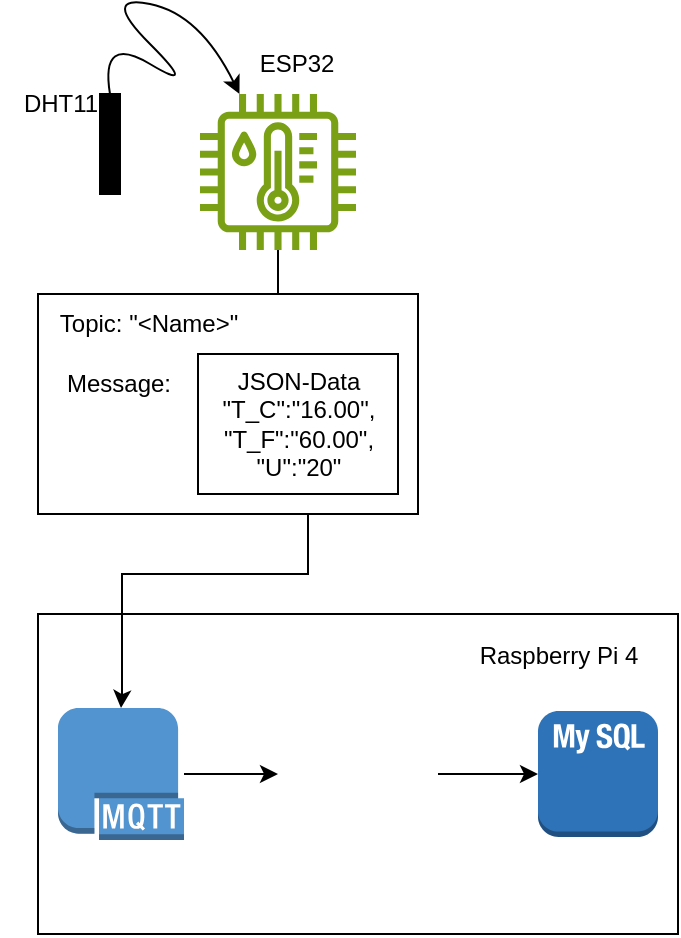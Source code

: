 <mxfile version="23.1.6" type="github">
  <diagram name="Seite-1" id="MtIQSyrTKS7-0Pv-_WRd">
    <mxGraphModel dx="2049" dy="1063" grid="1" gridSize="10" guides="1" tooltips="1" connect="1" arrows="1" fold="1" page="1" pageScale="1" pageWidth="827" pageHeight="1169" math="0" shadow="0">
      <root>
        <mxCell id="0" />
        <mxCell id="1" parent="0" />
        <mxCell id="iDpw4tBr7dz9NwQQdo7Q-38" value="" style="rounded=0;whiteSpace=wrap;html=1;" vertex="1" parent="1">
          <mxGeometry x="263" y="660" width="320" height="160" as="geometry" />
        </mxCell>
        <mxCell id="iDpw4tBr7dz9NwQQdo7Q-25" value="" style="edgeStyle=orthogonalEdgeStyle;rounded=0;orthogonalLoop=1;jettySize=auto;html=1;" edge="1" parent="1" source="iDpw4tBr7dz9NwQQdo7Q-3" target="iDpw4tBr7dz9NwQQdo7Q-16">
          <mxGeometry relative="1" as="geometry">
            <Array as="points">
              <mxPoint x="293" y="555" />
              <mxPoint x="293" y="555" />
            </Array>
          </mxGeometry>
        </mxCell>
        <mxCell id="iDpw4tBr7dz9NwQQdo7Q-3" value="" style="sketch=0;outlineConnect=0;fontColor=#232F3E;gradientColor=none;fillColor=#7AA116;strokeColor=none;dashed=0;verticalLabelPosition=bottom;verticalAlign=top;align=center;html=1;fontSize=12;fontStyle=0;aspect=fixed;pointerEvents=1;shape=mxgraph.aws4.iot_thing_temperature_humidity_sensor;" vertex="1" parent="1">
          <mxGeometry x="344" y="400" width="78" height="78" as="geometry" />
        </mxCell>
        <mxCell id="iDpw4tBr7dz9NwQQdo7Q-35" value="" style="edgeStyle=orthogonalEdgeStyle;rounded=0;orthogonalLoop=1;jettySize=auto;html=1;entryX=0.5;entryY=0;entryDx=0;entryDy=0;entryPerimeter=0;" edge="1" parent="1" source="iDpw4tBr7dz9NwQQdo7Q-14" target="iDpw4tBr7dz9NwQQdo7Q-33">
          <mxGeometry relative="1" as="geometry">
            <Array as="points">
              <mxPoint x="398" y="640" />
              <mxPoint x="305" y="640" />
              <mxPoint x="305" y="700" />
            </Array>
          </mxGeometry>
        </mxCell>
        <mxCell id="iDpw4tBr7dz9NwQQdo7Q-14" value="" style="rounded=0;whiteSpace=wrap;html=1;" vertex="1" parent="1">
          <mxGeometry x="263" y="500" width="190" height="110" as="geometry" />
        </mxCell>
        <mxCell id="iDpw4tBr7dz9NwQQdo7Q-15" value="Topic: &quot;&amp;lt;Name&amp;gt;&quot;" style="text;html=1;align=center;verticalAlign=middle;resizable=0;points=[];autosize=1;strokeColor=none;fillColor=none;" vertex="1" parent="1">
          <mxGeometry x="263" y="500" width="110" height="30" as="geometry" />
        </mxCell>
        <mxCell id="iDpw4tBr7dz9NwQQdo7Q-16" value="Message:" style="text;html=1;align=center;verticalAlign=middle;resizable=0;points=[];autosize=1;strokeColor=none;fillColor=none;" vertex="1" parent="1">
          <mxGeometry x="263" y="530" width="80" height="30" as="geometry" />
        </mxCell>
        <mxCell id="iDpw4tBr7dz9NwQQdo7Q-13" value="" style="rounded=0;whiteSpace=wrap;html=1;" vertex="1" parent="1">
          <mxGeometry x="343" y="530" width="100" height="70" as="geometry" />
        </mxCell>
        <mxCell id="iDpw4tBr7dz9NwQQdo7Q-12" value="JSON-Data&lt;br&gt;&quot;T_C&quot;:&quot;16.00&quot;,&lt;br&gt;&quot;T_F&quot;:&quot;60.00&quot;,&lt;br&gt;&quot;U&quot;:&quot;20&quot;" style="text;html=1;align=center;verticalAlign=middle;resizable=0;points=[];autosize=1;strokeColor=none;fillColor=none;" vertex="1" parent="1">
          <mxGeometry x="343" y="530" width="100" height="70" as="geometry" />
        </mxCell>
        <mxCell id="iDpw4tBr7dz9NwQQdo7Q-17" value="ESP32" style="text;html=1;align=center;verticalAlign=middle;resizable=0;points=[];autosize=1;strokeColor=none;fillColor=none;" vertex="1" parent="1">
          <mxGeometry x="362" y="370" width="60" height="30" as="geometry" />
        </mxCell>
        <mxCell id="iDpw4tBr7dz9NwQQdo7Q-18" value="DHT11" style="text;html=1;align=center;verticalAlign=middle;resizable=0;points=[];autosize=1;strokeColor=none;fillColor=none;" vertex="1" parent="1">
          <mxGeometry x="244" y="390" width="60" height="30" as="geometry" />
        </mxCell>
        <mxCell id="iDpw4tBr7dz9NwQQdo7Q-20" value="" style="rounded=0;whiteSpace=wrap;html=1;labelBackgroundColor=#000000;fillColor=#000000;" vertex="1" parent="1">
          <mxGeometry x="294" y="400" width="10" height="50" as="geometry" />
        </mxCell>
        <mxCell id="iDpw4tBr7dz9NwQQdo7Q-23" value="" style="curved=1;endArrow=classic;html=1;rounded=0;exitX=0.5;exitY=0;exitDx=0;exitDy=0;" edge="1" parent="1" source="iDpw4tBr7dz9NwQQdo7Q-20" target="iDpw4tBr7dz9NwQQdo7Q-3">
          <mxGeometry width="50" height="50" relative="1" as="geometry">
            <mxPoint x="294" y="400" as="sourcePoint" />
            <mxPoint x="344" y="350" as="targetPoint" />
            <Array as="points">
              <mxPoint x="294" y="370" />
              <mxPoint x="344" y="400" />
              <mxPoint x="294" y="350" />
              <mxPoint x="344" y="360" />
            </Array>
          </mxGeometry>
        </mxCell>
        <mxCell id="iDpw4tBr7dz9NwQQdo7Q-37" value="" style="edgeStyle=orthogonalEdgeStyle;rounded=0;orthogonalLoop=1;jettySize=auto;html=1;" edge="1" parent="1" source="iDpw4tBr7dz9NwQQdo7Q-30" target="iDpw4tBr7dz9NwQQdo7Q-34">
          <mxGeometry relative="1" as="geometry" />
        </mxCell>
        <mxCell id="iDpw4tBr7dz9NwQQdo7Q-30" value="" style="shape=image;html=1;verticalAlign=top;verticalLabelPosition=bottom;labelBackgroundColor=#ffffff;imageAspect=0;aspect=fixed;image=https://cdn2.iconfinder.com/data/icons/boxicons-logos/24/bxl-python-128.png" vertex="1" parent="1">
          <mxGeometry x="383" y="700" width="80" height="80" as="geometry" />
        </mxCell>
        <mxCell id="iDpw4tBr7dz9NwQQdo7Q-36" value="" style="edgeStyle=orthogonalEdgeStyle;rounded=0;orthogonalLoop=1;jettySize=auto;html=1;" edge="1" parent="1" source="iDpw4tBr7dz9NwQQdo7Q-33" target="iDpw4tBr7dz9NwQQdo7Q-30">
          <mxGeometry relative="1" as="geometry" />
        </mxCell>
        <mxCell id="iDpw4tBr7dz9NwQQdo7Q-33" value="" style="outlineConnect=0;dashed=0;verticalLabelPosition=bottom;verticalAlign=top;align=center;html=1;shape=mxgraph.aws3.mqtt_protocol;fillColor=#5294CF;gradientColor=none;" vertex="1" parent="1">
          <mxGeometry x="273" y="707" width="63" height="66" as="geometry" />
        </mxCell>
        <mxCell id="iDpw4tBr7dz9NwQQdo7Q-34" value="" style="outlineConnect=0;dashed=0;verticalLabelPosition=bottom;verticalAlign=top;align=center;html=1;shape=mxgraph.aws3.mysql_db_instance_2;fillColor=#2E73B8;gradientColor=none;" vertex="1" parent="1">
          <mxGeometry x="513" y="708.5" width="60" height="63" as="geometry" />
        </mxCell>
        <mxCell id="iDpw4tBr7dz9NwQQdo7Q-39" value="" style="shape=image;html=1;verticalAlign=top;verticalLabelPosition=bottom;labelBackgroundColor=#ffffff;imageAspect=0;aspect=fixed;image=https://cdn1.iconfinder.com/data/icons/fruit-136/64/Fruit_iconfree_Filled_Outline_raspberry-healthy-organic-food-fruit_icon-128.png" vertex="1" parent="1">
          <mxGeometry x="433" y="661" width="40" height="40" as="geometry" />
        </mxCell>
        <mxCell id="iDpw4tBr7dz9NwQQdo7Q-40" value="Raspberry Pi 4" style="text;html=1;align=center;verticalAlign=middle;resizable=0;points=[];autosize=1;strokeColor=none;fillColor=none;" vertex="1" parent="1">
          <mxGeometry x="473" y="666" width="100" height="30" as="geometry" />
        </mxCell>
      </root>
    </mxGraphModel>
  </diagram>
</mxfile>
